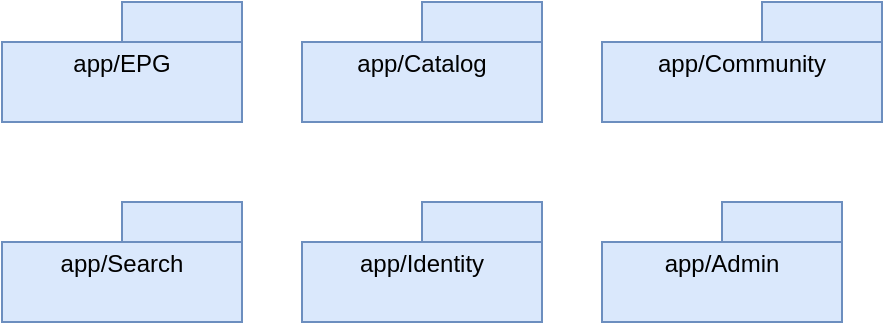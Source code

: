 <mxfile>
  <diagram id="code" name="C4 - Code (Laravel Modules)">
    <mxGraphModel>
      <root>
        <mxCell id="0"/>
        <mxCell id="1" parent="0"/>

        <!-- Laravel Modules -->
        <mxCell id="epg" value="app/EPG" style="shape=folder;fillColor=#dae8fc;strokeColor=#6c8ebf;" vertex="1" parent="1">
          <mxGeometry x="100" y="100" width="120" height="60" as="geometry"/>
        </mxCell>
        <mxCell id="catalog" value="app/Catalog" style="shape=folder;fillColor=#dae8fc;strokeColor=#6c8ebf;" vertex="1" parent="1">
          <mxGeometry x="250" y="100" width="120" height="60" as="geometry"/>
        </mxCell>
        <mxCell id="community" value="app/Community" style="shape=folder;fillColor=#dae8fc;strokeColor=#6c8ebf;" vertex="1" parent="1">
          <mxGeometry x="400" y="100" width="140" height="60" as="geometry"/>
        </mxCell>
        <mxCell id="search" value="app/Search" style="shape=folder;fillColor=#dae8fc;strokeColor=#6c8ebf;" vertex="1" parent="1">
          <mxGeometry x="100" y="200" width="120" height="60" as="geometry"/>
        </mxCell>
        <mxCell id="identity" value="app/Identity" style="shape=folder;fillColor=#dae8fc;strokeColor=#6c8ebf;" vertex="1" parent="1">
          <mxGeometry x="250" y="200" width="120" height="60" as="geometry"/>
        </mxCell>
        <mxCell id="admin" value="app/Admin" style="shape=folder;fillColor=#dae8fc;strokeColor=#6c8ebf;" vertex="1" parent="1">
          <mxGeometry x="400" y="200" width="120" height="60" as="geometry"/>
        </mxCell>
      </root>
    </mxGraphModel>
  </diagram>
</mxfile>
